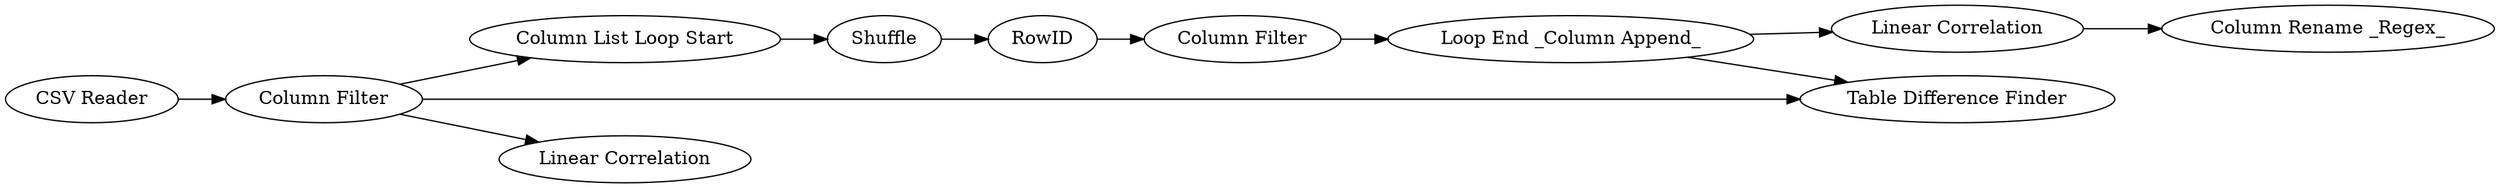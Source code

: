 digraph {
	7 -> 8
	4 -> 3
	2 -> 12
	3 -> 7
	6 -> 11
	2 -> 10
	8 -> 6
	11 -> 9
	6 -> 12
	1 -> 2
	2 -> 4
	1 [label="CSV Reader"]
	7 [label=RowID]
	9 [label="Column Rename _Regex_"]
	11 [label="Linear Correlation"]
	4 [label="Column List Loop Start"]
	10 [label="Linear Correlation"]
	6 [label="Loop End _Column Append_"]
	8 [label="Column Filter"]
	3 [label=Shuffle]
	2 [label="Column Filter"]
	12 [label="Table Difference Finder"]
	rankdir=LR
}
